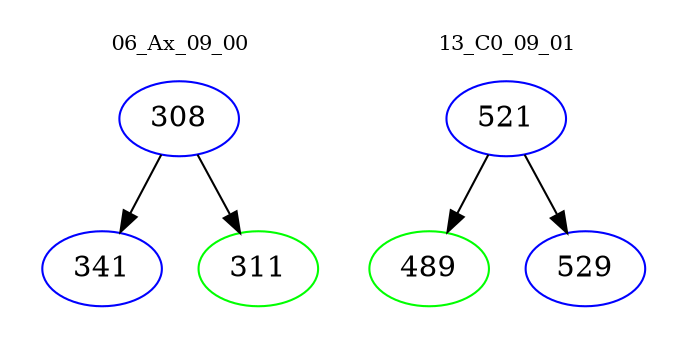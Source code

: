 digraph{
subgraph cluster_0 {
color = white
label = "06_Ax_09_00";
fontsize=10;
T0_308 [label="308", color="blue"]
T0_308 -> T0_341 [color="black"]
T0_341 [label="341", color="blue"]
T0_308 -> T0_311 [color="black"]
T0_311 [label="311", color="green"]
}
subgraph cluster_1 {
color = white
label = "13_C0_09_01";
fontsize=10;
T1_521 [label="521", color="blue"]
T1_521 -> T1_489 [color="black"]
T1_489 [label="489", color="green"]
T1_521 -> T1_529 [color="black"]
T1_529 [label="529", color="blue"]
}
}
